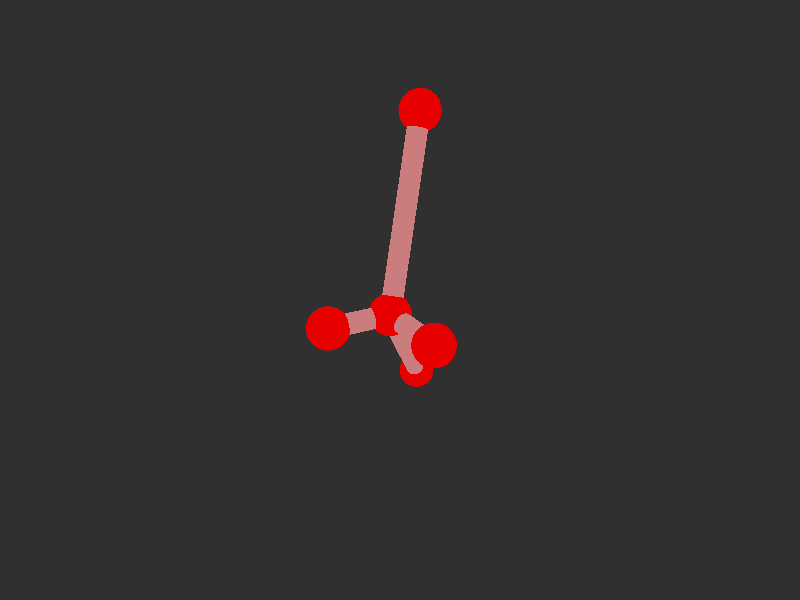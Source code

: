 #version 3.7; 
    global_settings { assumed_gamma 1.0 }
    

    camera {
    location  <20, 20, 20>
    right     x*image_width/image_height
    look_at   <0, 0, 0>
    angle 58
    }

    background { color rgb<1,1,1>*0.03 }


    light_source { <-20, 30, -25> color red 0.6 green 0.6 blue 0.6 }
    light_source { < 20, 30, -25> color red 0.6 green 0.6 blue 0.6 }
    
    #declare m = 1;
    union {

    union {
    sphere { m*<1.2316727021565794,0.08372264685174069,0.5941146404363821>, 1 }        
    sphere {  m*<1.47591101175616,0.08985779182086587,3.5841494887224083>, 1 }
    sphere {  m*<3.969158200818697,0.08985779182086587,-0.6331327197682093>, 1 }
    sphere {  m*<-3.5462324172716078,7.874694902074332,-2.2309016020436268>, 1}
    sphere { m*<-3.712750491129294,-8.101633991357012,-2.3286697296201346>, 1 }    

        pigment { color rgb<0.8,0,0>  }
    finish { ambient 0.1 diffuse 0.7 phong 1 }
    }    
    union {
    cylinder { m*<1.47591101175616,0.08985779182086587,3.5841494887224083>, <1.2316727021565794,0.08372264685174069,0.5941146404363821>, 0.5 }
    cylinder { m*<3.969158200818697,0.08985779182086587,-0.6331327197682093>, <1.2316727021565794,0.08372264685174069,0.5941146404363821>, 0.5}
    cylinder { m*<-3.5462324172716078,7.874694902074332,-2.2309016020436268>, <1.2316727021565794,0.08372264685174069,0.5941146404363821>, 0.5 }
    cylinder {  m*<-3.712750491129294,-8.101633991357012,-2.3286697296201346>, <1.2316727021565794,0.08372264685174069,0.5941146404363821>, 0.5}

    pigment { color rgb<0.6,.2,.2>  }
    finish { ambient 0.1 diffuse 0.7 phong 1 }    
    }
    
    // rotate <0, 0, 0>
    }
    #version 3.7; 
    global_settings { assumed_gamma 1.0 }
    

    camera {
    location  <20, 20, 20>
    right     x*image_width/image_height
    look_at   <0, 0, 0>
    angle 58
    }

    background { color rgb<1,1,1>*0.03 }


    light_source { <-20, 30, -25> color red 0.6 green 0.6 blue 0.6 }
    light_source { < 20, 30, -25> color red 0.6 green 0.6 blue 0.6 }
    
    #declare m = 1;
    union {

    union {
    sphere { m*<1.2316727021565794,0.08372264685174069,0.5941146404363821>, 1 }        
    sphere {  m*<1.47591101175616,0.08985779182086587,3.5841494887224083>, 1 }
    sphere {  m*<3.969158200818697,0.08985779182086587,-0.6331327197682093>, 1 }
    sphere {  m*<-3.5462324172716078,7.874694902074332,-2.2309016020436268>, 1}
    sphere { m*<-3.712750491129294,-8.101633991357012,-2.3286697296201346>, 1 }    

        pigment { color rgb<0.8,0,0>  }
    finish { ambient 0.1 diffuse 0.7 phong 1 }
    }    
    union {
    cylinder { m*<1.47591101175616,0.08985779182086587,3.5841494887224083>, <1.2316727021565794,0.08372264685174069,0.5941146404363821>, 0.5 }
    cylinder { m*<3.969158200818697,0.08985779182086587,-0.6331327197682093>, <1.2316727021565794,0.08372264685174069,0.5941146404363821>, 0.5}
    cylinder { m*<-3.5462324172716078,7.874694902074332,-2.2309016020436268>, <1.2316727021565794,0.08372264685174069,0.5941146404363821>, 0.5 }
    cylinder {  m*<-3.712750491129294,-8.101633991357012,-2.3286697296201346>, <1.2316727021565794,0.08372264685174069,0.5941146404363821>, 0.5}

    pigment { color rgb<0.6,.2,.2>  }
    finish { ambient 0.1 diffuse 0.7 phong 1 }    
    }
    
    // rotate <0, 0, 0>
    }
    